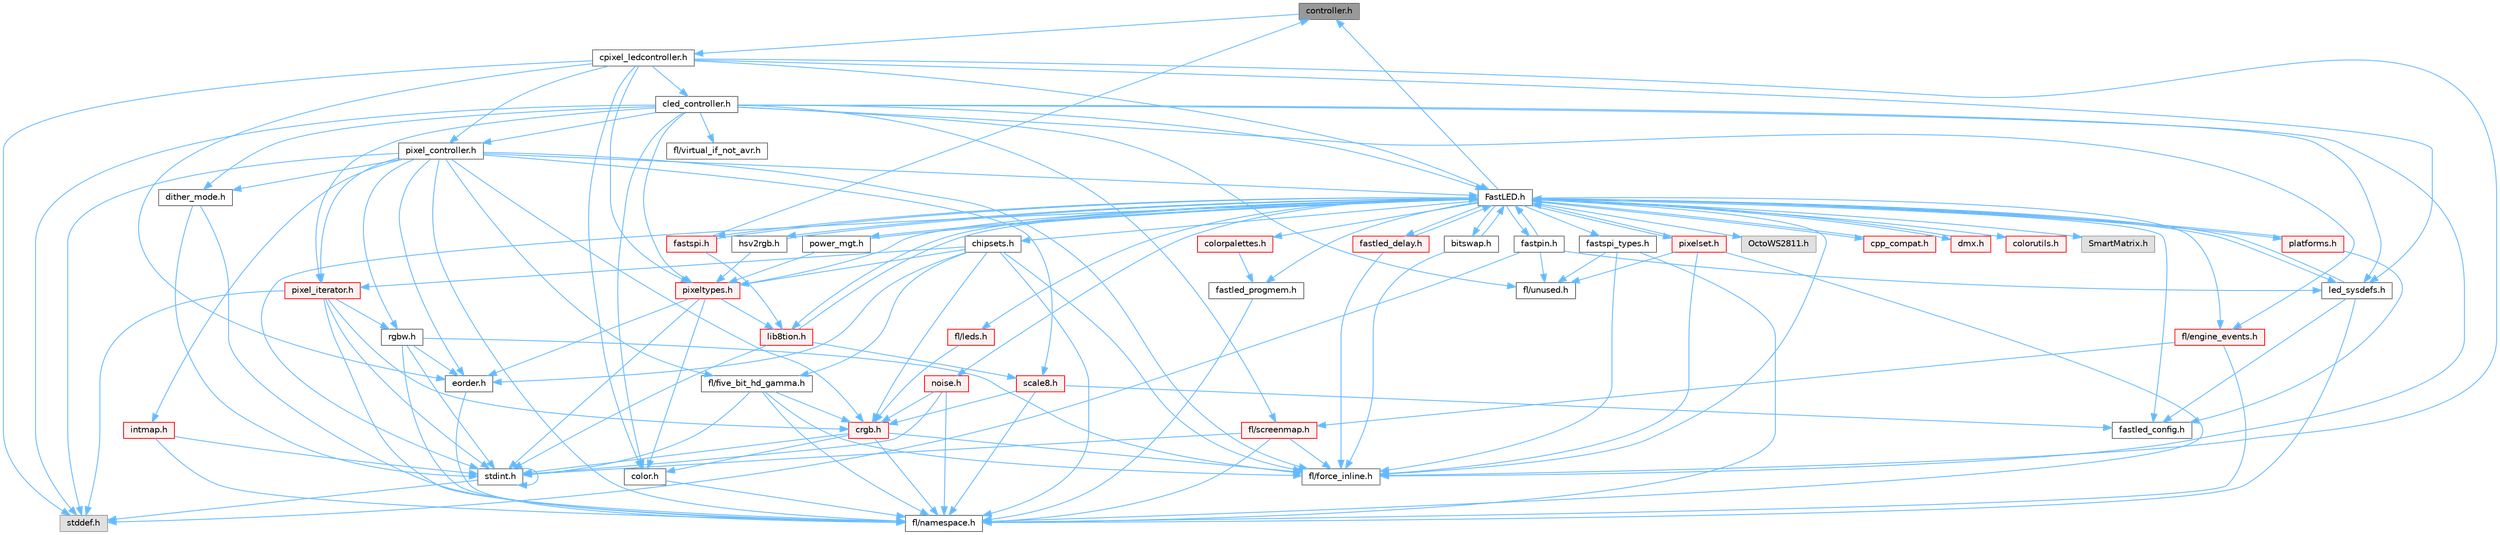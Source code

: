 digraph "controller.h"
{
 // INTERACTIVE_SVG=YES
 // LATEX_PDF_SIZE
  bgcolor="transparent";
  edge [fontname=Helvetica,fontsize=10,labelfontname=Helvetica,labelfontsize=10];
  node [fontname=Helvetica,fontsize=10,shape=box,height=0.2,width=0.4];
  Node1 [id="Node000001",label="controller.h",height=0.2,width=0.4,color="gray40", fillcolor="grey60", style="filled", fontcolor="black",tooltip="deprecated: base definitions used by led controllers for writing out led data"];
  Node1 -> Node2 [id="edge1_Node000001_Node000002",color="steelblue1",style="solid",tooltip=" "];
  Node2 [id="Node000002",label="cpixel_ledcontroller.h",height=0.2,width=0.4,color="grey40", fillcolor="white", style="filled",URL="$d9/d57/cpixel__ledcontroller_8h.html",tooltip="defines the templated version of the CLEDController class"];
  Node2 -> Node3 [id="edge2_Node000002_Node000003",color="steelblue1",style="solid",tooltip=" "];
  Node3 [id="Node000003",label="stddef.h",height=0.2,width=0.4,color="grey60", fillcolor="#E0E0E0", style="filled",tooltip=" "];
  Node2 -> Node4 [id="edge3_Node000002_Node000004",color="steelblue1",style="solid",tooltip=" "];
  Node4 [id="Node000004",label="FastLED.h",height=0.2,width=0.4,color="grey40", fillcolor="white", style="filled",URL="$db/d97/_fast_l_e_d_8h.html",tooltip="central include file for FastLED, defines the CFastLED class/object"];
  Node4 -> Node5 [id="edge4_Node000004_Node000005",color="steelblue1",style="solid",tooltip=" "];
  Node5 [id="Node000005",label="stdint.h",height=0.2,width=0.4,color="grey40", fillcolor="white", style="filled",URL="$df/dd8/stdint_8h.html",tooltip=" "];
  Node5 -> Node3 [id="edge5_Node000005_Node000003",color="steelblue1",style="solid",tooltip=" "];
  Node5 -> Node5 [id="edge6_Node000005_Node000005",color="steelblue1",style="solid",tooltip=" "];
  Node4 -> Node6 [id="edge7_Node000004_Node000006",color="steelblue1",style="solid",tooltip=" "];
  Node6 [id="Node000006",label="SmartMatrix.h",height=0.2,width=0.4,color="grey60", fillcolor="#E0E0E0", style="filled",tooltip=" "];
  Node4 -> Node7 [id="edge8_Node000004_Node000007",color="steelblue1",style="solid",tooltip=" "];
  Node7 [id="Node000007",label="OctoWS2811.h",height=0.2,width=0.4,color="grey60", fillcolor="#E0E0E0", style="filled",tooltip=" "];
  Node4 -> Node8 [id="edge9_Node000004_Node000008",color="steelblue1",style="solid",tooltip=" "];
  Node8 [id="Node000008",label="fl/force_inline.h",height=0.2,width=0.4,color="grey40", fillcolor="white", style="filled",URL="$d4/d64/force__inline_8h.html",tooltip=" "];
  Node4 -> Node9 [id="edge10_Node000004_Node000009",color="steelblue1",style="solid",tooltip=" "];
  Node9 [id="Node000009",label="cpp_compat.h",height=0.2,width=0.4,color="red", fillcolor="#FFF0F0", style="filled",URL="$d9/d13/cpp__compat_8h.html",tooltip="Compatibility functions based on C++ version."];
  Node9 -> Node4 [id="edge11_Node000009_Node000004",color="steelblue1",style="solid",tooltip=" "];
  Node4 -> Node11 [id="edge12_Node000004_Node000011",color="steelblue1",style="solid",tooltip=" "];
  Node11 [id="Node000011",label="fastled_config.h",height=0.2,width=0.4,color="grey40", fillcolor="white", style="filled",URL="$d5/d11/fastled__config_8h.html",tooltip="Contains definitions that can be used to configure FastLED at compile time."];
  Node4 -> Node12 [id="edge13_Node000004_Node000012",color="steelblue1",style="solid",tooltip=" "];
  Node12 [id="Node000012",label="led_sysdefs.h",height=0.2,width=0.4,color="grey40", fillcolor="white", style="filled",URL="$d9/d3e/led__sysdefs_8h.html",tooltip="Determines which platform system definitions to include."];
  Node12 -> Node4 [id="edge14_Node000012_Node000004",color="steelblue1",style="solid",tooltip=" "];
  Node12 -> Node11 [id="edge15_Node000012_Node000011",color="steelblue1",style="solid",tooltip=" "];
  Node12 -> Node13 [id="edge16_Node000012_Node000013",color="steelblue1",style="solid",tooltip=" "];
  Node13 [id="Node000013",label="fl/namespace.h",height=0.2,width=0.4,color="grey40", fillcolor="white", style="filled",URL="$df/d2a/namespace_8h.html",tooltip="Implements the FastLED namespace macros."];
  Node4 -> Node14 [id="edge17_Node000004_Node000014",color="steelblue1",style="solid",tooltip=" "];
  Node14 [id="Node000014",label="fastled_delay.h",height=0.2,width=0.4,color="red", fillcolor="#FFF0F0", style="filled",URL="$d0/da8/fastled__delay_8h.html",tooltip="Utility functions and classes for managing delay cycles."];
  Node14 -> Node4 [id="edge18_Node000014_Node000004",color="steelblue1",style="solid",tooltip=" "];
  Node14 -> Node8 [id="edge19_Node000014_Node000008",color="steelblue1",style="solid",tooltip=" "];
  Node4 -> Node16 [id="edge20_Node000004_Node000016",color="steelblue1",style="solid",tooltip=" "];
  Node16 [id="Node000016",label="bitswap.h",height=0.2,width=0.4,color="grey40", fillcolor="white", style="filled",URL="$de/ded/bitswap_8h.html",tooltip="Functions for doing a rotation of bits/bytes used by parallel output."];
  Node16 -> Node4 [id="edge21_Node000016_Node000004",color="steelblue1",style="solid",tooltip=" "];
  Node16 -> Node8 [id="edge22_Node000016_Node000008",color="steelblue1",style="solid",tooltip=" "];
  Node4 -> Node1 [id="edge23_Node000004_Node000001",color="steelblue1",style="solid",tooltip=" "];
  Node4 -> Node17 [id="edge24_Node000004_Node000017",color="steelblue1",style="solid",tooltip=" "];
  Node17 [id="Node000017",label="fastpin.h",height=0.2,width=0.4,color="grey40", fillcolor="white", style="filled",URL="$db/d65/fastpin_8h.html",tooltip="Class base definitions for defining fast pin access."];
  Node17 -> Node4 [id="edge25_Node000017_Node000004",color="steelblue1",style="solid",tooltip=" "];
  Node17 -> Node12 [id="edge26_Node000017_Node000012",color="steelblue1",style="solid",tooltip=" "];
  Node17 -> Node3 [id="edge27_Node000017_Node000003",color="steelblue1",style="solid",tooltip=" "];
  Node17 -> Node18 [id="edge28_Node000017_Node000018",color="steelblue1",style="solid",tooltip=" "];
  Node18 [id="Node000018",label="fl/unused.h",height=0.2,width=0.4,color="grey40", fillcolor="white", style="filled",URL="$d8/d4b/unused_8h.html",tooltip=" "];
  Node4 -> Node19 [id="edge29_Node000004_Node000019",color="steelblue1",style="solid",tooltip=" "];
  Node19 [id="Node000019",label="fastspi_types.h",height=0.2,width=0.4,color="grey40", fillcolor="white", style="filled",URL="$d2/ddb/fastspi__types_8h.html",tooltip="Data types and constants used by SPI interfaces."];
  Node19 -> Node8 [id="edge30_Node000019_Node000008",color="steelblue1",style="solid",tooltip=" "];
  Node19 -> Node13 [id="edge31_Node000019_Node000013",color="steelblue1",style="solid",tooltip=" "];
  Node19 -> Node18 [id="edge32_Node000019_Node000018",color="steelblue1",style="solid",tooltip=" "];
  Node4 -> Node20 [id="edge33_Node000004_Node000020",color="steelblue1",style="solid",tooltip=" "];
  Node20 [id="Node000020",label="dmx.h",height=0.2,width=0.4,color="red", fillcolor="#FFF0F0", style="filled",URL="$d3/de1/dmx_8h.html",tooltip="Defines the DMX512-based LED controllers."];
  Node20 -> Node4 [id="edge34_Node000020_Node000004",color="steelblue1",style="solid",tooltip=" "];
  Node4 -> Node23 [id="edge35_Node000004_Node000023",color="steelblue1",style="solid",tooltip=" "];
  Node23 [id="Node000023",label="platforms.h",height=0.2,width=0.4,color="red", fillcolor="#FFF0F0", style="filled",URL="$da/dc9/platforms_8h.html",tooltip="Determines which platforms headers to include."];
  Node23 -> Node4 [id="edge36_Node000023_Node000004",color="steelblue1",style="solid",tooltip=" "];
  Node23 -> Node11 [id="edge37_Node000023_Node000011",color="steelblue1",style="solid",tooltip=" "];
  Node4 -> Node25 [id="edge38_Node000004_Node000025",color="steelblue1",style="solid",tooltip=" "];
  Node25 [id="Node000025",label="fastled_progmem.h",height=0.2,width=0.4,color="grey40", fillcolor="white", style="filled",URL="$df/dab/fastled__progmem_8h.html",tooltip="Wrapper definitions to allow seamless use of PROGMEM in environments that have it."];
  Node25 -> Node13 [id="edge39_Node000025_Node000013",color="steelblue1",style="solid",tooltip=" "];
  Node4 -> Node26 [id="edge40_Node000004_Node000026",color="steelblue1",style="solid",tooltip=" "];
  Node26 [id="Node000026",label="lib8tion.h",height=0.2,width=0.4,color="red", fillcolor="#FFF0F0", style="filled",URL="$df/da5/lib8tion_8h.html",tooltip="Fast, efficient 8-bit math functions specifically designed for high-performance LED programming."];
  Node26 -> Node4 [id="edge41_Node000026_Node000004",color="steelblue1",style="solid",tooltip=" "];
  Node26 -> Node5 [id="edge42_Node000026_Node000005",color="steelblue1",style="solid",tooltip=" "];
  Node26 -> Node47 [id="edge43_Node000026_Node000047",color="steelblue1",style="solid",tooltip=" "];
  Node47 [id="Node000047",label="scale8.h",height=0.2,width=0.4,color="red", fillcolor="#FFF0F0", style="filled",URL="$db/d91/scale8_8h.html",tooltip="Fast, efficient 8-bit scaling functions specifically designed for high-performance LED programming."];
  Node47 -> Node48 [id="edge44_Node000047_Node000048",color="steelblue1",style="solid",tooltip=" "];
  Node48 [id="Node000048",label="crgb.h",height=0.2,width=0.4,color="red", fillcolor="#FFF0F0", style="filled",URL="$db/dd1/crgb_8h.html",tooltip="Defines the red, green, and blue (RGB) pixel struct."];
  Node48 -> Node5 [id="edge45_Node000048_Node000005",color="steelblue1",style="solid",tooltip=" "];
  Node48 -> Node13 [id="edge46_Node000048_Node000013",color="steelblue1",style="solid",tooltip=" "];
  Node48 -> Node50 [id="edge47_Node000048_Node000050",color="steelblue1",style="solid",tooltip=" "];
  Node50 [id="Node000050",label="color.h",height=0.2,width=0.4,color="grey40", fillcolor="white", style="filled",URL="$d2/d6b/src_2color_8h.html",tooltip="Contains definitions for color correction and temperature."];
  Node50 -> Node13 [id="edge48_Node000050_Node000013",color="steelblue1",style="solid",tooltip=" "];
  Node48 -> Node8 [id="edge49_Node000048_Node000008",color="steelblue1",style="solid",tooltip=" "];
  Node47 -> Node13 [id="edge50_Node000047_Node000013",color="steelblue1",style="solid",tooltip=" "];
  Node47 -> Node11 [id="edge51_Node000047_Node000011",color="steelblue1",style="solid",tooltip=" "];
  Node4 -> Node54 [id="edge52_Node000004_Node000054",color="steelblue1",style="solid",tooltip=" "];
  Node54 [id="Node000054",label="pixeltypes.h",height=0.2,width=0.4,color="red", fillcolor="#FFF0F0", style="filled",URL="$d2/dba/pixeltypes_8h.html",tooltip="Includes defintions for RGB and HSV pixels."];
  Node54 -> Node5 [id="edge53_Node000054_Node000005",color="steelblue1",style="solid",tooltip=" "];
  Node54 -> Node26 [id="edge54_Node000054_Node000026",color="steelblue1",style="solid",tooltip=" "];
  Node54 -> Node50 [id="edge55_Node000054_Node000050",color="steelblue1",style="solid",tooltip=" "];
  Node54 -> Node55 [id="edge56_Node000054_Node000055",color="steelblue1",style="solid",tooltip=" "];
  Node55 [id="Node000055",label="eorder.h",height=0.2,width=0.4,color="grey40", fillcolor="white", style="filled",URL="$db/d07/eorder_8h.html",tooltip="Defines color channel ordering enumerations."];
  Node55 -> Node13 [id="edge57_Node000055_Node000013",color="steelblue1",style="solid",tooltip=" "];
  Node4 -> Node57 [id="edge58_Node000004_Node000057",color="steelblue1",style="solid",tooltip=" "];
  Node57 [id="Node000057",label="hsv2rgb.h",height=0.2,width=0.4,color="grey40", fillcolor="white", style="filled",URL="$de/d9a/hsv2rgb_8h.html",tooltip="Functions to convert from the HSV colorspace to the RGB colorspace."];
  Node57 -> Node4 [id="edge59_Node000057_Node000004",color="steelblue1",style="solid",tooltip=" "];
  Node57 -> Node54 [id="edge60_Node000057_Node000054",color="steelblue1",style="solid",tooltip=" "];
  Node4 -> Node58 [id="edge61_Node000004_Node000058",color="steelblue1",style="solid",tooltip=" "];
  Node58 [id="Node000058",label="colorutils.h",height=0.2,width=0.4,color="red", fillcolor="#FFF0F0", style="filled",URL="$d1/dfb/colorutils_8h.html",tooltip=" "];
  Node4 -> Node68 [id="edge62_Node000004_Node000068",color="steelblue1",style="solid",tooltip=" "];
  Node68 [id="Node000068",label="pixelset.h",height=0.2,width=0.4,color="red", fillcolor="#FFF0F0", style="filled",URL="$d4/d46/pixelset_8h.html",tooltip="Declares classes for managing logical groups of LEDs."];
  Node68 -> Node8 [id="edge63_Node000068_Node000008",color="steelblue1",style="solid",tooltip=" "];
  Node68 -> Node13 [id="edge64_Node000068_Node000013",color="steelblue1",style="solid",tooltip=" "];
  Node68 -> Node18 [id="edge65_Node000068_Node000018",color="steelblue1",style="solid",tooltip=" "];
  Node68 -> Node4 [id="edge66_Node000068_Node000004",color="steelblue1",style="solid",tooltip=" "];
  Node4 -> Node70 [id="edge67_Node000004_Node000070",color="steelblue1",style="solid",tooltip=" "];
  Node70 [id="Node000070",label="colorpalettes.h",height=0.2,width=0.4,color="red", fillcolor="#FFF0F0", style="filled",URL="$dc/dcc/colorpalettes_8h.html",tooltip="Declarations for the predefined color palettes supplied by FastLED."];
  Node70 -> Node25 [id="edge68_Node000070_Node000025",color="steelblue1",style="solid",tooltip=" "];
  Node4 -> Node71 [id="edge69_Node000004_Node000071",color="steelblue1",style="solid",tooltip=" "];
  Node71 [id="Node000071",label="noise.h",height=0.2,width=0.4,color="red", fillcolor="#FFF0F0", style="filled",URL="$d1/d31/noise_8h.html",tooltip="Functions to generate and fill arrays with noise."];
  Node71 -> Node5 [id="edge70_Node000071_Node000005",color="steelblue1",style="solid",tooltip=" "];
  Node71 -> Node48 [id="edge71_Node000071_Node000048",color="steelblue1",style="solid",tooltip=" "];
  Node71 -> Node13 [id="edge72_Node000071_Node000013",color="steelblue1",style="solid",tooltip=" "];
  Node4 -> Node72 [id="edge73_Node000004_Node000072",color="steelblue1",style="solid",tooltip=" "];
  Node72 [id="Node000072",label="power_mgt.h",height=0.2,width=0.4,color="grey40", fillcolor="white", style="filled",URL="$dc/d5b/power__mgt_8h.html",tooltip="Functions to limit the power used by FastLED."];
  Node72 -> Node4 [id="edge74_Node000072_Node000004",color="steelblue1",style="solid",tooltip=" "];
  Node72 -> Node54 [id="edge75_Node000072_Node000054",color="steelblue1",style="solid",tooltip=" "];
  Node4 -> Node73 [id="edge76_Node000004_Node000073",color="steelblue1",style="solid",tooltip=" "];
  Node73 [id="Node000073",label="fastspi.h",height=0.2,width=0.4,color="red", fillcolor="#FFF0F0", style="filled",URL="$d6/ddc/fastspi_8h.html",tooltip="Serial peripheral interface (SPI) definitions per platform."];
  Node73 -> Node4 [id="edge77_Node000073_Node000004",color="steelblue1",style="solid",tooltip=" "];
  Node73 -> Node1 [id="edge78_Node000073_Node000001",color="steelblue1",style="solid",tooltip=" "];
  Node73 -> Node26 [id="edge79_Node000073_Node000026",color="steelblue1",style="solid",tooltip=" "];
  Node4 -> Node75 [id="edge80_Node000004_Node000075",color="steelblue1",style="solid",tooltip=" "];
  Node75 [id="Node000075",label="chipsets.h",height=0.2,width=0.4,color="grey40", fillcolor="white", style="filled",URL="$db/d66/chipsets_8h.html",tooltip="Contains the bulk of the definitions for the various LED chipsets supported."];
  Node75 -> Node54 [id="edge81_Node000075_Node000054",color="steelblue1",style="solid",tooltip=" "];
  Node75 -> Node76 [id="edge82_Node000075_Node000076",color="steelblue1",style="solid",tooltip=" "];
  Node76 [id="Node000076",label="fl/five_bit_hd_gamma.h",height=0.2,width=0.4,color="grey40", fillcolor="white", style="filled",URL="$dc/d44/five__bit__hd__gamma_8h.html",tooltip="Declares functions for five-bit gamma correction."];
  Node76 -> Node5 [id="edge83_Node000076_Node000005",color="steelblue1",style="solid",tooltip=" "];
  Node76 -> Node48 [id="edge84_Node000076_Node000048",color="steelblue1",style="solid",tooltip=" "];
  Node76 -> Node8 [id="edge85_Node000076_Node000008",color="steelblue1",style="solid",tooltip=" "];
  Node76 -> Node13 [id="edge86_Node000076_Node000013",color="steelblue1",style="solid",tooltip=" "];
  Node75 -> Node8 [id="edge87_Node000075_Node000008",color="steelblue1",style="solid",tooltip=" "];
  Node75 -> Node77 [id="edge88_Node000075_Node000077",color="steelblue1",style="solid",tooltip=" "];
  Node77 [id="Node000077",label="pixel_iterator.h",height=0.2,width=0.4,color="red", fillcolor="#FFF0F0", style="filled",URL="$d8/d6c/pixel__iterator_8h.html",tooltip="Non-templated low level pixel data writing class."];
  Node77 -> Node3 [id="edge89_Node000077_Node000003",color="steelblue1",style="solid",tooltip=" "];
  Node77 -> Node5 [id="edge90_Node000077_Node000005",color="steelblue1",style="solid",tooltip=" "];
  Node77 -> Node13 [id="edge91_Node000077_Node000013",color="steelblue1",style="solid",tooltip=" "];
  Node77 -> Node78 [id="edge92_Node000077_Node000078",color="steelblue1",style="solid",tooltip=" "];
  Node78 [id="Node000078",label="rgbw.h",height=0.2,width=0.4,color="grey40", fillcolor="white", style="filled",URL="$d7/dbb/rgbw_8h.html",tooltip="Functions for red, green, blue, white (RGBW) output."];
  Node78 -> Node5 [id="edge93_Node000078_Node000005",color="steelblue1",style="solid",tooltip=" "];
  Node78 -> Node8 [id="edge94_Node000078_Node000008",color="steelblue1",style="solid",tooltip=" "];
  Node78 -> Node13 [id="edge95_Node000078_Node000013",color="steelblue1",style="solid",tooltip=" "];
  Node78 -> Node55 [id="edge96_Node000078_Node000055",color="steelblue1",style="solid",tooltip=" "];
  Node77 -> Node48 [id="edge97_Node000077_Node000048",color="steelblue1",style="solid",tooltip=" "];
  Node75 -> Node48 [id="edge98_Node000075_Node000048",color="steelblue1",style="solid",tooltip=" "];
  Node75 -> Node55 [id="edge99_Node000075_Node000055",color="steelblue1",style="solid",tooltip=" "];
  Node75 -> Node13 [id="edge100_Node000075_Node000013",color="steelblue1",style="solid",tooltip=" "];
  Node4 -> Node79 [id="edge101_Node000004_Node000079",color="steelblue1",style="solid",tooltip=" "];
  Node79 [id="Node000079",label="fl/engine_events.h",height=0.2,width=0.4,color="red", fillcolor="#FFF0F0", style="filled",URL="$db/dc0/engine__events_8h.html",tooltip=" "];
  Node79 -> Node13 [id="edge102_Node000079_Node000013",color="steelblue1",style="solid",tooltip=" "];
  Node79 -> Node80 [id="edge103_Node000079_Node000080",color="steelblue1",style="solid",tooltip=" "];
  Node80 [id="Node000080",label="fl/screenmap.h",height=0.2,width=0.4,color="red", fillcolor="#FFF0F0", style="filled",URL="$d7/d97/screenmap_8h.html",tooltip=" "];
  Node80 -> Node5 [id="edge104_Node000080_Node000005",color="steelblue1",style="solid",tooltip=" "];
  Node80 -> Node8 [id="edge105_Node000080_Node000008",color="steelblue1",style="solid",tooltip=" "];
  Node80 -> Node13 [id="edge106_Node000080_Node000013",color="steelblue1",style="solid",tooltip=" "];
  Node4 -> Node86 [id="edge107_Node000004_Node000086",color="steelblue1",style="solid",tooltip=" "];
  Node86 [id="Node000086",label="fl/leds.h",height=0.2,width=0.4,color="red", fillcolor="#FFF0F0", style="filled",URL="$da/d78/leds_8h.html",tooltip=" "];
  Node86 -> Node48 [id="edge108_Node000086_Node000048",color="steelblue1",style="solid",tooltip=" "];
  Node2 -> Node12 [id="edge109_Node000002_Node000012",color="steelblue1",style="solid",tooltip=" "];
  Node2 -> Node54 [id="edge110_Node000002_Node000054",color="steelblue1",style="solid",tooltip=" "];
  Node2 -> Node50 [id="edge111_Node000002_Node000050",color="steelblue1",style="solid",tooltip=" "];
  Node2 -> Node55 [id="edge112_Node000002_Node000055",color="steelblue1",style="solid",tooltip=" "];
  Node2 -> Node8 [id="edge113_Node000002_Node000008",color="steelblue1",style="solid",tooltip=" "];
  Node2 -> Node87 [id="edge114_Node000002_Node000087",color="steelblue1",style="solid",tooltip=" "];
  Node87 [id="Node000087",label="pixel_controller.h",height=0.2,width=0.4,color="grey40", fillcolor="white", style="filled",URL="$d5/d4d/pixel__controller_8h.html",tooltip="Low level pixel data writing class."];
  Node87 -> Node3 [id="edge115_Node000087_Node000003",color="steelblue1",style="solid",tooltip=" "];
  Node87 -> Node51 [id="edge116_Node000087_Node000051",color="steelblue1",style="solid",tooltip=" "];
  Node51 [id="Node000051",label="intmap.h",height=0.2,width=0.4,color="red", fillcolor="#FFF0F0", style="filled",URL="$d8/d54/intmap_8h.html",tooltip="Defines integer mapping functions."];
  Node51 -> Node13 [id="edge117_Node000051_Node000013",color="steelblue1",style="solid",tooltip=" "];
  Node51 -> Node5 [id="edge118_Node000051_Node000005",color="steelblue1",style="solid",tooltip=" "];
  Node87 -> Node78 [id="edge119_Node000087_Node000078",color="steelblue1",style="solid",tooltip=" "];
  Node87 -> Node76 [id="edge120_Node000087_Node000076",color="steelblue1",style="solid",tooltip=" "];
  Node87 -> Node8 [id="edge121_Node000087_Node000008",color="steelblue1",style="solid",tooltip=" "];
  Node87 -> Node47 [id="edge122_Node000087_Node000047",color="steelblue1",style="solid",tooltip=" "];
  Node87 -> Node13 [id="edge123_Node000087_Node000013",color="steelblue1",style="solid",tooltip=" "];
  Node87 -> Node55 [id="edge124_Node000087_Node000055",color="steelblue1",style="solid",tooltip=" "];
  Node87 -> Node88 [id="edge125_Node000087_Node000088",color="steelblue1",style="solid",tooltip=" "];
  Node88 [id="Node000088",label="dither_mode.h",height=0.2,width=0.4,color="grey40", fillcolor="white", style="filled",URL="$d8/d90/dither__mode_8h.html",tooltip="Declares dithering options and types."];
  Node88 -> Node5 [id="edge126_Node000088_Node000005",color="steelblue1",style="solid",tooltip=" "];
  Node88 -> Node13 [id="edge127_Node000088_Node000013",color="steelblue1",style="solid",tooltip=" "];
  Node87 -> Node77 [id="edge128_Node000087_Node000077",color="steelblue1",style="solid",tooltip=" "];
  Node87 -> Node48 [id="edge129_Node000087_Node000048",color="steelblue1",style="solid",tooltip=" "];
  Node87 -> Node4 [id="edge130_Node000087_Node000004",color="steelblue1",style="solid",tooltip=" "];
  Node2 -> Node89 [id="edge131_Node000002_Node000089",color="steelblue1",style="solid",tooltip=" "];
  Node89 [id="Node000089",label="cled_controller.h",height=0.2,width=0.4,color="grey40", fillcolor="white", style="filled",URL="$db/d6d/cled__controller_8h.html",tooltip="base definitions used by led controllers for writing out led data"];
  Node89 -> Node3 [id="edge132_Node000089_Node000003",color="steelblue1",style="solid",tooltip=" "];
  Node89 -> Node4 [id="edge133_Node000089_Node000004",color="steelblue1",style="solid",tooltip=" "];
  Node89 -> Node12 [id="edge134_Node000089_Node000012",color="steelblue1",style="solid",tooltip=" "];
  Node89 -> Node54 [id="edge135_Node000089_Node000054",color="steelblue1",style="solid",tooltip=" "];
  Node89 -> Node50 [id="edge136_Node000089_Node000050",color="steelblue1",style="solid",tooltip=" "];
  Node89 -> Node8 [id="edge137_Node000089_Node000008",color="steelblue1",style="solid",tooltip=" "];
  Node89 -> Node18 [id="edge138_Node000089_Node000018",color="steelblue1",style="solid",tooltip=" "];
  Node89 -> Node87 [id="edge139_Node000089_Node000087",color="steelblue1",style="solid",tooltip=" "];
  Node89 -> Node88 [id="edge140_Node000089_Node000088",color="steelblue1",style="solid",tooltip=" "];
  Node89 -> Node77 [id="edge141_Node000089_Node000077",color="steelblue1",style="solid",tooltip=" "];
  Node89 -> Node79 [id="edge142_Node000089_Node000079",color="steelblue1",style="solid",tooltip=" "];
  Node89 -> Node80 [id="edge143_Node000089_Node000080",color="steelblue1",style="solid",tooltip=" "];
  Node89 -> Node90 [id="edge144_Node000089_Node000090",color="steelblue1",style="solid",tooltip=" "];
  Node90 [id="Node000090",label="fl/virtual_if_not_avr.h",height=0.2,width=0.4,color="grey40", fillcolor="white", style="filled",URL="$da/ddb/virtual__if__not__avr_8h.html",tooltip=" "];
}
